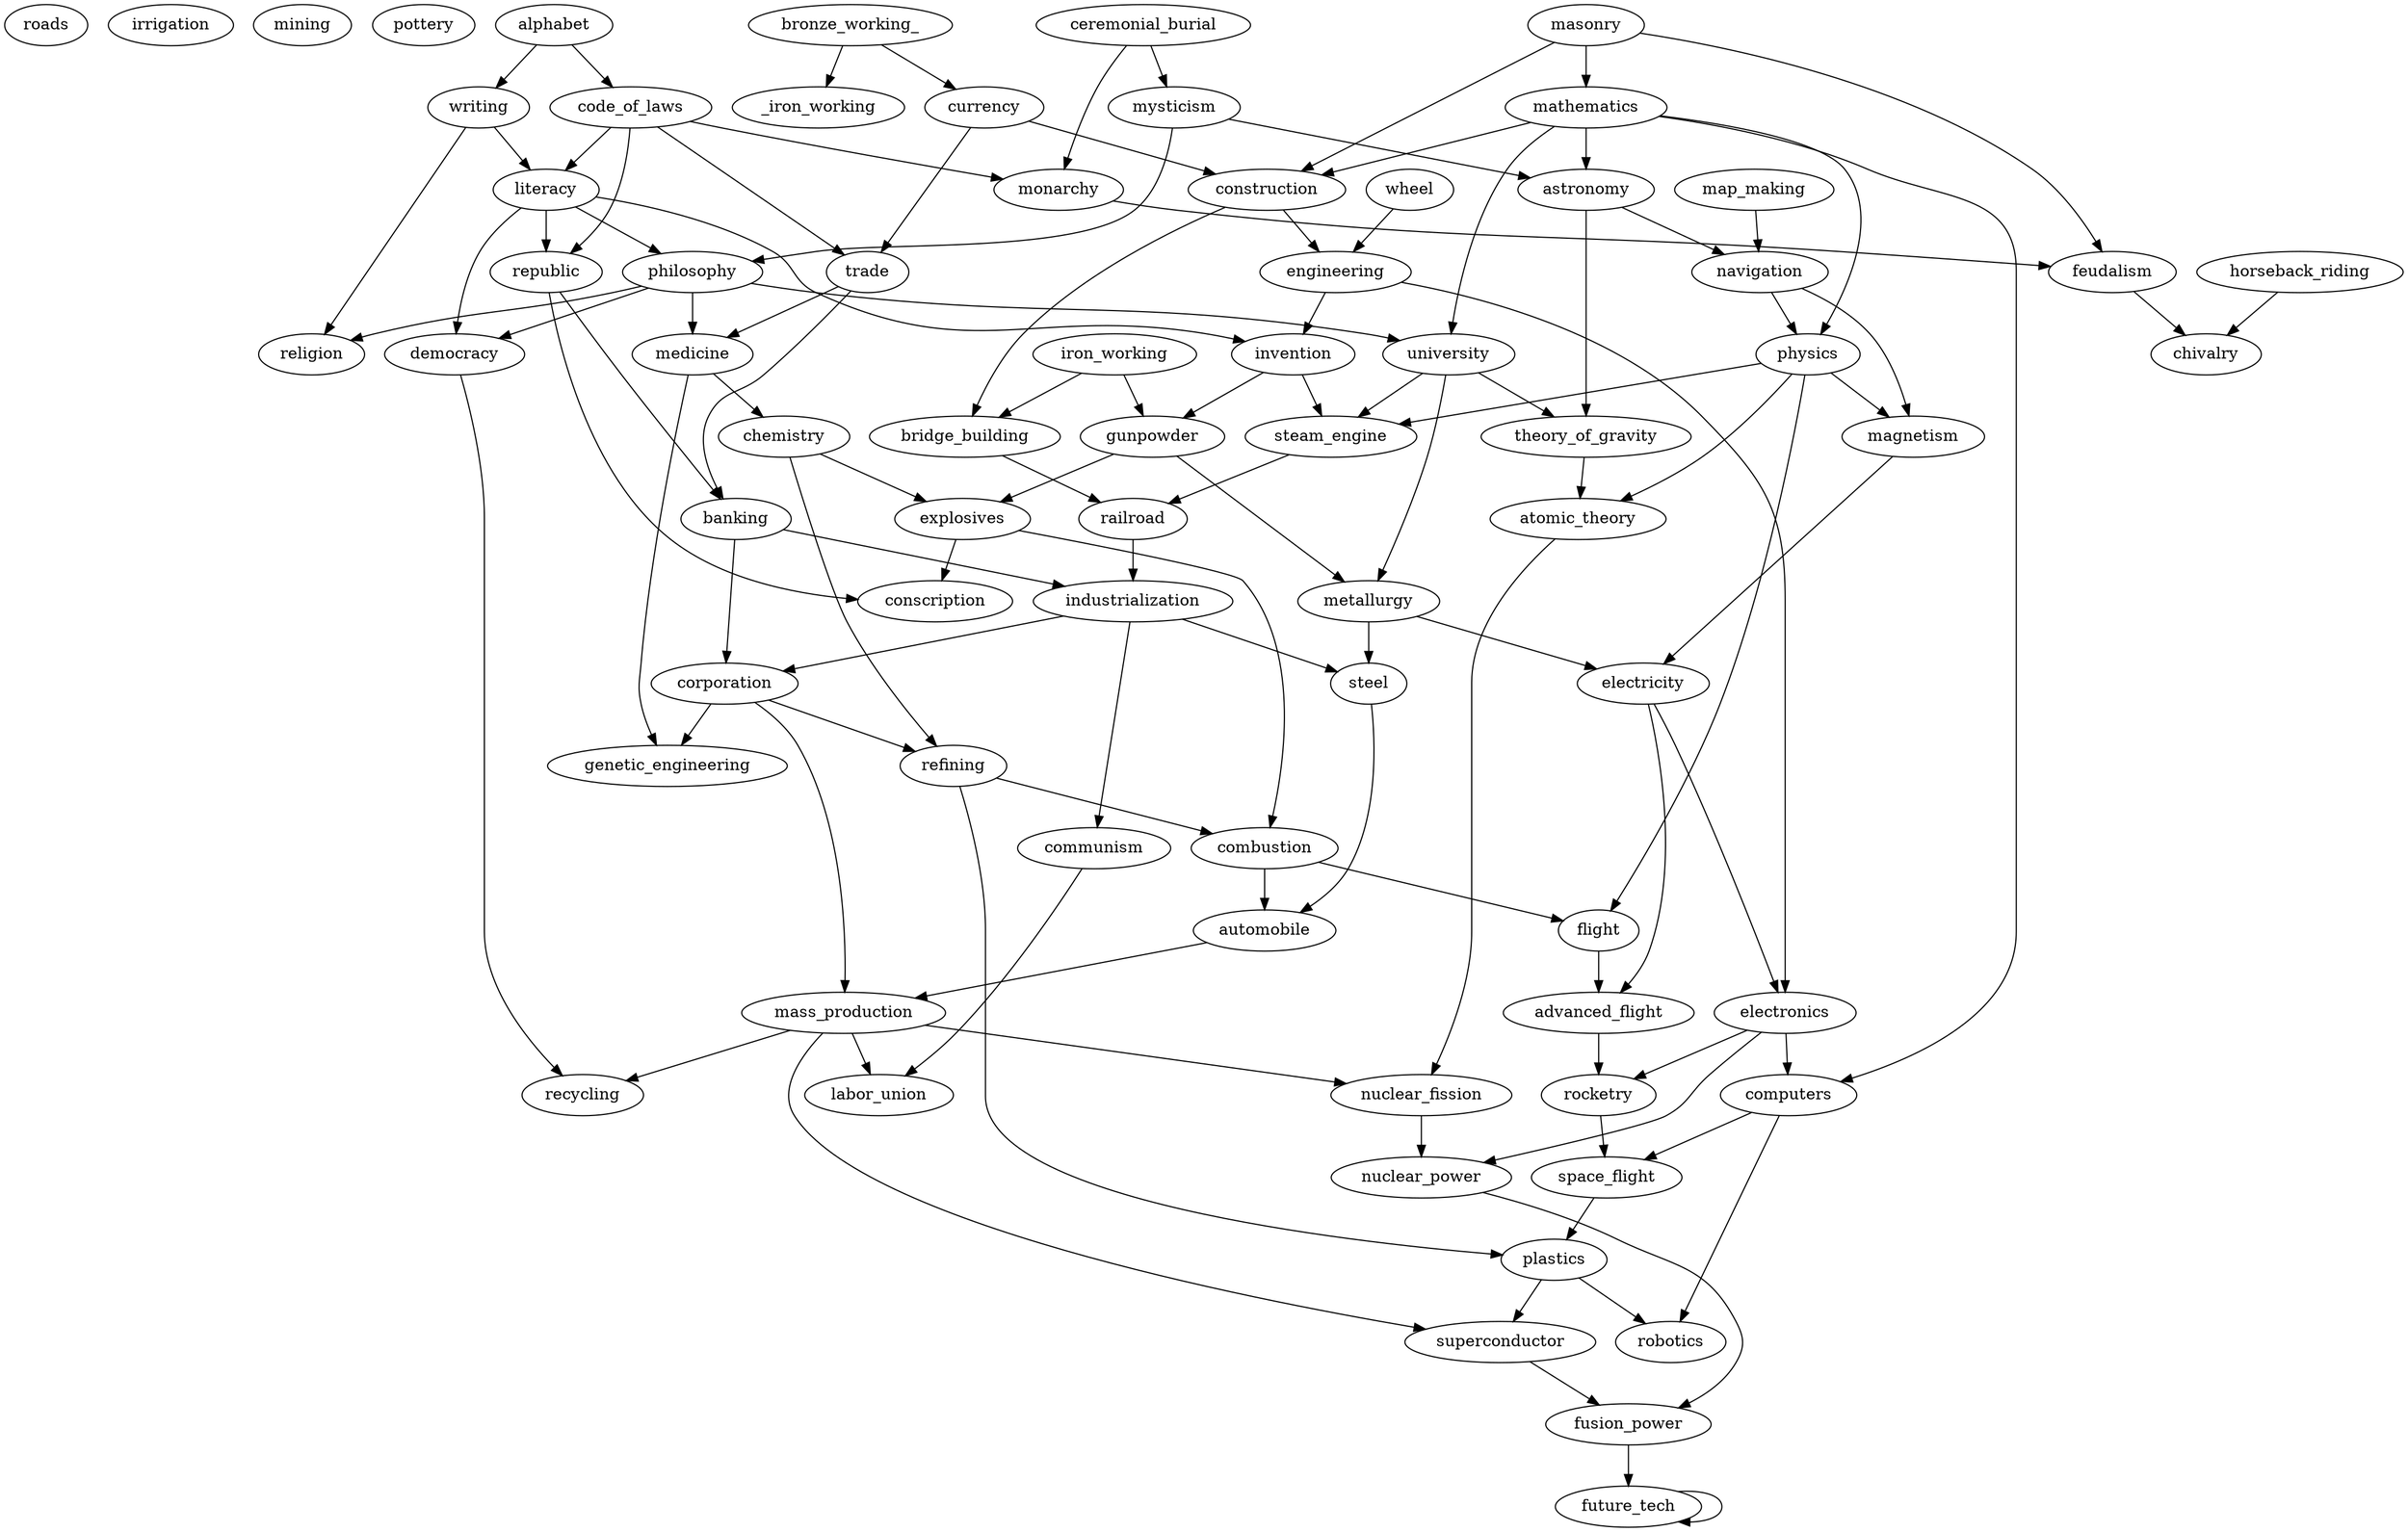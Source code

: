 digraph civ1 {
    roads;
    irrigation;
    mining;
    pottery;
    bronze_working_     -> {currency;_iron_working};
    alphabet            -> {writing; code_of_laws};
    advanced_flight     -> {rocketry};
    astronomy           -> {theory_of_gravity; navigation};
    atomic_theory       -> {nuclear_fission};
    automobile          -> {mass_production};
    banking             -> {industrialization; corporation};
    bridge_building     -> {railroad};
    ceremonial_burial   -> {mysticism; monarchy};
    chemistry           -> {explosives; refining};
    chivalry            -> {};
    code_of_laws        -> {trade; republic; literacy; monarchy};
    combustion          -> {flight; automobile};
    communism           -> {labor_union};
    computers           -> {space_flight; robotics};
    conscription        -> {};
    construction        -> {engineering; bridge_building};
    corporation         -> {genetic_engineering; mass_production; refining};
    currency            -> {trade; construction};
    democracy           -> {recycling};
    electricity         -> {electronics; advanced_flight};
    electronics         -> {computers; rocketry; nuclear_power};
    engineering         -> {invention; electronics};
    explosives          -> {combustion; conscription};
    feudalism           -> {chivalry};
    flight              -> {advanced_flight};
    fusion_power        -> {future_tech};
    future_tech         -> {future_tech};
    genetic_engineering -> {};
    gunpowder           -> {metallurgy; explosives};
    horseback_riding    -> {chivalry};
    industrialization   -> {corporation; communism; steel};
    invention           -> {steam_engine; gunpowder};
    iron_working        -> {bridge_building; gunpowder};
    labor_union         -> {};
    literacy            -> {philosophy; republic; democracy; invention};
    magnetism           -> {electricity};
    map_making          -> {navigation};
    masonry             -> {construction; mathematics; feudalism};
    mass_production     -> {labor_union; nuclear_fission; superconductor; recycling};
    mathematics         -> {physics; astronomy; construction; computers; university};
    medicine            -> {genetic_engineering; chemistry};
    metallurgy          -> {steel; electricity};
    monarchy            -> {feudalism};
    mysticism           -> {astronomy; philosophy};
    navigation          -> {physics; magnetism};
    nuclear_fission     -> {nuclear_power};
    nuclear_power       -> {fusion_power};
    philosophy          -> {democracy; medicine; religion; university};
    physics             -> {atomic_theory; steam_engine; magnetism; flight};
    plastics            -> {superconductor; robotics};
    railroad            -> {industrialization};
    recycling           -> {};
    refining            -> {combustion; plastics};
    religion            -> {};
    republic            -> {banking; conscription};
    robotics            -> {};
    rocketry            -> {space_flight};
    space_flight        -> {plastics};
    steam_engine        -> {railroad};
    steel               -> {automobile};
    superconductor      -> {fusion_power};
    theory_of_gravity   -> {atomic_theory};
    trade               -> {banking; medicine};
    university          -> {steam_engine; metallurgy; theory_of_gravity};
    wheel               -> {engineering};
    writing             -> {literacy; religion};
}
